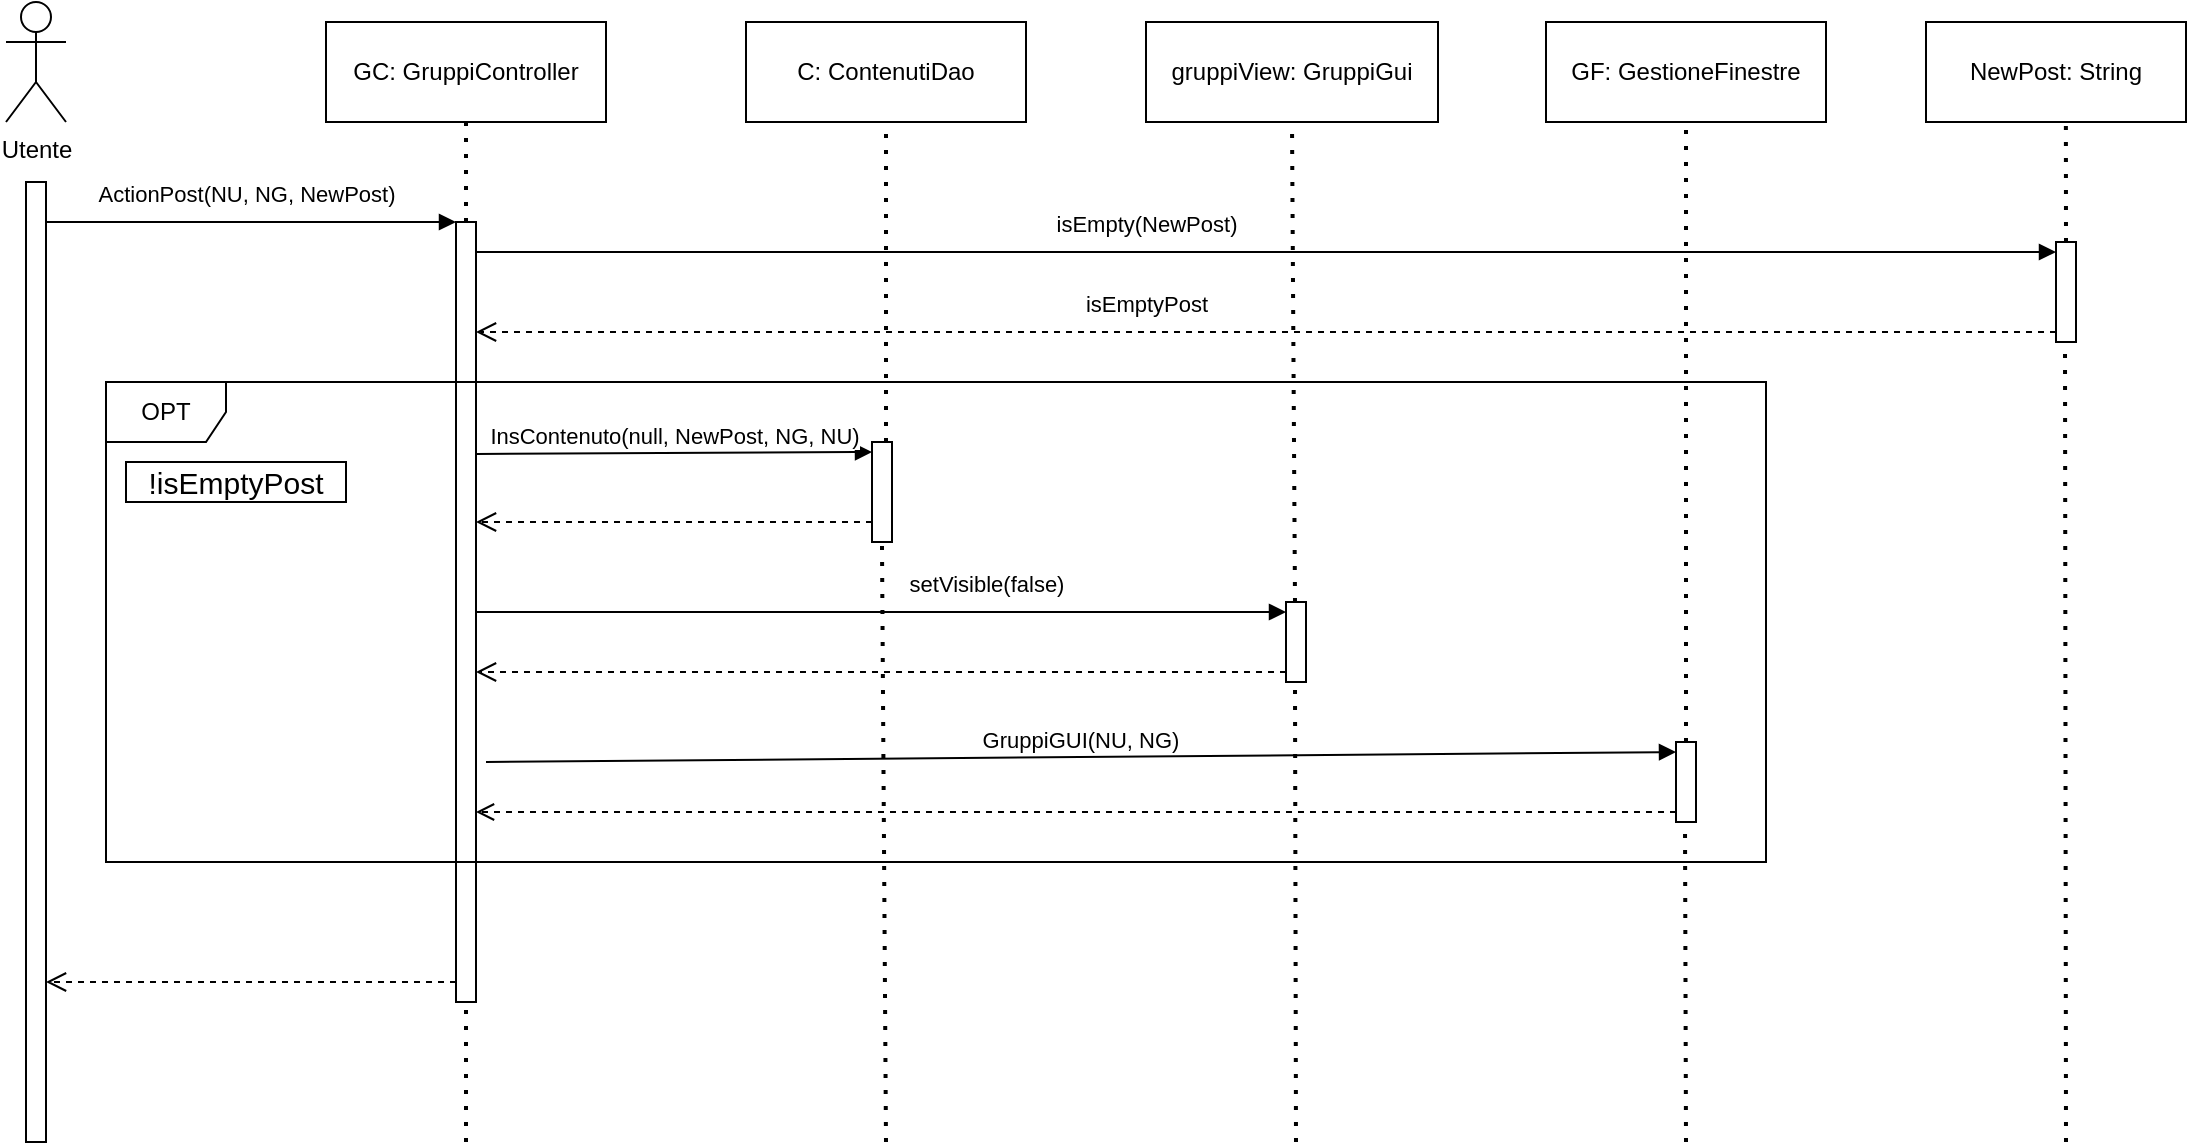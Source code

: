 <mxfile version="24.7.17">
  <diagram name="Pagina-1" id="8PWBsDYuOVdrBzMtfkwO">
    <mxGraphModel dx="1434" dy="738" grid="1" gridSize="10" guides="1" tooltips="1" connect="1" arrows="1" fold="1" page="1" pageScale="1" pageWidth="827" pageHeight="1169" math="0" shadow="0">
      <root>
        <mxCell id="0" />
        <mxCell id="1" parent="0" />
        <mxCell id="oQ5qW9e3a5djnMN9H6_b-1" value="Utente" style="shape=umlActor;verticalLabelPosition=bottom;verticalAlign=top;html=1;" parent="1" vertex="1">
          <mxGeometry x="30" y="70" width="30" height="60" as="geometry" />
        </mxCell>
        <mxCell id="5TKSi7IiPSplJKDnQ_oW-1" value="" style="html=1;points=[[0,0,0,0,5],[0,1,0,0,-5],[1,0,0,0,5],[1,1,0,0,-5]];perimeter=orthogonalPerimeter;outlineConnect=0;targetShapes=umlLifeline;portConstraint=eastwest;newEdgeStyle={&quot;curved&quot;:0,&quot;rounded&quot;:0};" vertex="1" parent="1">
          <mxGeometry x="40" y="160" width="10" height="480" as="geometry" />
        </mxCell>
        <mxCell id="5TKSi7IiPSplJKDnQ_oW-2" value="GC: GruppiController" style="html=1;whiteSpace=wrap;" vertex="1" parent="1">
          <mxGeometry x="190" y="80" width="140" height="50" as="geometry" />
        </mxCell>
        <mxCell id="5TKSi7IiPSplJKDnQ_oW-4" value="" style="html=1;points=[[0,0,0,0,5],[0,1,0,0,-5],[1,0,0,0,5],[1,1,0,0,-5]];perimeter=orthogonalPerimeter;outlineConnect=0;targetShapes=umlLifeline;portConstraint=eastwest;newEdgeStyle={&quot;curved&quot;:0,&quot;rounded&quot;:0};" vertex="1" parent="1">
          <mxGeometry x="255" y="180" width="10" height="390" as="geometry" />
        </mxCell>
        <mxCell id="5TKSi7IiPSplJKDnQ_oW-5" value="ActionPost(NU, NG, NewPost)" style="html=1;verticalAlign=bottom;endArrow=block;curved=0;rounded=0;entryX=0;entryY=0;entryDx=0;entryDy=5;entryPerimeter=0;exitX=1;exitY=0;exitDx=0;exitDy=5;exitPerimeter=0;" edge="1" parent="1">
          <mxGeometry x="-0.024" y="5" width="80" relative="1" as="geometry">
            <mxPoint x="50" y="180" as="sourcePoint" />
            <mxPoint x="255" y="180" as="targetPoint" />
            <mxPoint as="offset" />
          </mxGeometry>
        </mxCell>
        <mxCell id="5TKSi7IiPSplJKDnQ_oW-7" value="gruppiView: GruppiGui" style="html=1;whiteSpace=wrap;" vertex="1" parent="1">
          <mxGeometry x="600" y="80" width="146" height="50" as="geometry" />
        </mxCell>
        <mxCell id="5TKSi7IiPSplJKDnQ_oW-8" value="C: ContenutiDao" style="html=1;whiteSpace=wrap;" vertex="1" parent="1">
          <mxGeometry x="400" y="80" width="140" height="50" as="geometry" />
        </mxCell>
        <mxCell id="5TKSi7IiPSplJKDnQ_oW-9" value="GF: GestioneFinestre" style="html=1;whiteSpace=wrap;" vertex="1" parent="1">
          <mxGeometry x="800" y="80" width="140" height="50" as="geometry" />
        </mxCell>
        <mxCell id="5TKSi7IiPSplJKDnQ_oW-10" value="" style="html=1;points=[[0,0,0,0,5],[0,1,0,0,-5],[1,0,0,0,5],[1,1,0,0,-5]];perimeter=orthogonalPerimeter;outlineConnect=0;targetShapes=umlLifeline;portConstraint=eastwest;newEdgeStyle={&quot;curved&quot;:0,&quot;rounded&quot;:0};" vertex="1" parent="1">
          <mxGeometry x="463" y="290" width="10" height="50" as="geometry" />
        </mxCell>
        <mxCell id="5TKSi7IiPSplJKDnQ_oW-11" value="InsContenuto(null, NewPost, NG, NU)" style="html=1;verticalAlign=bottom;endArrow=block;curved=0;rounded=0;entryX=0;entryY=0;entryDx=0;entryDy=5;entryPerimeter=0;exitX=1.2;exitY=0.052;exitDx=0;exitDy=0;exitPerimeter=0;" edge="1" parent="1" target="5TKSi7IiPSplJKDnQ_oW-10">
          <mxGeometry width="80" relative="1" as="geometry">
            <mxPoint x="265" y="296" as="sourcePoint" />
            <mxPoint x="343" y="300" as="targetPoint" />
          </mxGeometry>
        </mxCell>
        <mxCell id="5TKSi7IiPSplJKDnQ_oW-12" value="" style="endArrow=none;dashed=1;html=1;dashPattern=1 3;strokeWidth=2;rounded=0;entryX=0.5;entryY=1;entryDx=0;entryDy=0;" edge="1" parent="1" source="5TKSi7IiPSplJKDnQ_oW-10" target="5TKSi7IiPSplJKDnQ_oW-8">
          <mxGeometry width="50" height="50" relative="1" as="geometry">
            <mxPoint x="469.5" y="250" as="sourcePoint" />
            <mxPoint x="469.5" y="190" as="targetPoint" />
          </mxGeometry>
        </mxCell>
        <mxCell id="5TKSi7IiPSplJKDnQ_oW-13" value="" style="html=1;verticalAlign=bottom;endArrow=open;dashed=1;endSize=8;curved=0;rounded=0;" edge="1" parent="1" target="5TKSi7IiPSplJKDnQ_oW-4">
          <mxGeometry relative="1" as="geometry">
            <mxPoint x="463" y="330" as="sourcePoint" />
            <mxPoint x="383" y="330" as="targetPoint" />
          </mxGeometry>
        </mxCell>
        <mxCell id="5TKSi7IiPSplJKDnQ_oW-14" value="" style="html=1;points=[[0,0,0,0,5],[0,1,0,0,-5],[1,0,0,0,5],[1,1,0,0,-5]];perimeter=orthogonalPerimeter;outlineConnect=0;targetShapes=umlLifeline;portConstraint=eastwest;newEdgeStyle={&quot;curved&quot;:0,&quot;rounded&quot;:0};" vertex="1" parent="1">
          <mxGeometry x="670" y="370" width="10" height="40" as="geometry" />
        </mxCell>
        <mxCell id="5TKSi7IiPSplJKDnQ_oW-15" value="setVisible(false)" style="html=1;verticalAlign=bottom;endArrow=block;curved=0;rounded=0;entryX=0;entryY=0;entryDx=0;entryDy=5;" edge="1" target="5TKSi7IiPSplJKDnQ_oW-14" parent="1" source="5TKSi7IiPSplJKDnQ_oW-4">
          <mxGeometry x="0.259" y="5" relative="1" as="geometry">
            <mxPoint x="600" y="375" as="sourcePoint" />
            <mxPoint as="offset" />
          </mxGeometry>
        </mxCell>
        <mxCell id="5TKSi7IiPSplJKDnQ_oW-16" value="" style="html=1;verticalAlign=bottom;endArrow=open;dashed=1;endSize=8;curved=0;rounded=0;exitX=0;exitY=1;exitDx=0;exitDy=-5;" edge="1" source="5TKSi7IiPSplJKDnQ_oW-14" parent="1" target="5TKSi7IiPSplJKDnQ_oW-4">
          <mxGeometry relative="1" as="geometry">
            <mxPoint x="600" y="445" as="targetPoint" />
          </mxGeometry>
        </mxCell>
        <mxCell id="5TKSi7IiPSplJKDnQ_oW-17" value="" style="html=1;points=[[0,0,0,0,5],[0,1,0,0,-5],[1,0,0,0,5],[1,1,0,0,-5]];perimeter=orthogonalPerimeter;outlineConnect=0;targetShapes=umlLifeline;portConstraint=eastwest;newEdgeStyle={&quot;curved&quot;:0,&quot;rounded&quot;:0};" vertex="1" parent="1">
          <mxGeometry x="865" y="440" width="10" height="40" as="geometry" />
        </mxCell>
        <mxCell id="5TKSi7IiPSplJKDnQ_oW-18" value="GruppiGUI(NU, NG)" style="html=1;verticalAlign=bottom;endArrow=block;curved=0;rounded=0;entryX=0;entryY=0;entryDx=0;entryDy=5;" edge="1" target="5TKSi7IiPSplJKDnQ_oW-17" parent="1">
          <mxGeometry relative="1" as="geometry">
            <mxPoint x="270" y="450" as="sourcePoint" />
          </mxGeometry>
        </mxCell>
        <mxCell id="5TKSi7IiPSplJKDnQ_oW-19" value="" style="html=1;verticalAlign=bottom;endArrow=open;dashed=1;endSize=7;curved=0;rounded=0;exitX=0;exitY=1;exitDx=0;exitDy=-5;targetPerimeterSpacing=0;" edge="1" source="5TKSi7IiPSplJKDnQ_oW-17" parent="1" target="5TKSi7IiPSplJKDnQ_oW-4">
          <mxGeometry x="0.025" y="-5" relative="1" as="geometry">
            <mxPoint x="800" y="565" as="targetPoint" />
            <mxPoint as="offset" />
          </mxGeometry>
        </mxCell>
        <mxCell id="5TKSi7IiPSplJKDnQ_oW-20" value="" style="endArrow=none;dashed=1;html=1;dashPattern=1 3;strokeWidth=2;rounded=0;entryX=0.5;entryY=1;entryDx=0;entryDy=0;" edge="1" parent="1" target="5TKSi7IiPSplJKDnQ_oW-7">
          <mxGeometry width="50" height="50" relative="1" as="geometry">
            <mxPoint x="674.5" y="370" as="sourcePoint" />
            <mxPoint x="674.5" y="190" as="targetPoint" />
          </mxGeometry>
        </mxCell>
        <mxCell id="5TKSi7IiPSplJKDnQ_oW-21" value="" style="endArrow=none;dashed=1;html=1;dashPattern=1 3;strokeWidth=2;rounded=0;entryX=0.5;entryY=1;entryDx=0;entryDy=0;" edge="1" parent="1" target="5TKSi7IiPSplJKDnQ_oW-9">
          <mxGeometry width="50" height="50" relative="1" as="geometry">
            <mxPoint x="870" y="440" as="sourcePoint" />
            <mxPoint x="875" y="150" as="targetPoint" />
          </mxGeometry>
        </mxCell>
        <mxCell id="5TKSi7IiPSplJKDnQ_oW-22" value="OPT" style="shape=umlFrame;whiteSpace=wrap;html=1;pointerEvents=0;" vertex="1" parent="1">
          <mxGeometry x="80" y="260" width="830" height="240" as="geometry" />
        </mxCell>
        <mxCell id="5TKSi7IiPSplJKDnQ_oW-24" value="" style="html=1;verticalAlign=bottom;endArrow=open;dashed=1;endSize=8;curved=0;rounded=0;" edge="1" parent="1">
          <mxGeometry relative="1" as="geometry">
            <mxPoint x="255" y="560" as="sourcePoint" />
            <mxPoint x="50" y="560" as="targetPoint" />
          </mxGeometry>
        </mxCell>
        <mxCell id="5TKSi7IiPSplJKDnQ_oW-25" value="" style="endArrow=none;dashed=1;html=1;dashPattern=1 3;strokeWidth=2;rounded=0;entryX=0.5;entryY=1.04;entryDx=0;entryDy=0;entryPerimeter=0;" edge="1" parent="1" target="5TKSi7IiPSplJKDnQ_oW-10">
          <mxGeometry width="50" height="50" relative="1" as="geometry">
            <mxPoint x="470" y="640" as="sourcePoint" />
            <mxPoint x="513" y="520" as="targetPoint" />
          </mxGeometry>
        </mxCell>
        <mxCell id="5TKSi7IiPSplJKDnQ_oW-26" value="" style="endArrow=none;dashed=1;html=1;dashPattern=1 3;strokeWidth=2;rounded=0;" edge="1" parent="1">
          <mxGeometry width="50" height="50" relative="1" as="geometry">
            <mxPoint x="675" y="640" as="sourcePoint" />
            <mxPoint x="674.5" y="410" as="targetPoint" />
          </mxGeometry>
        </mxCell>
        <mxCell id="5TKSi7IiPSplJKDnQ_oW-27" value="" style="endArrow=none;dashed=1;html=1;dashPattern=1 3;strokeWidth=2;rounded=0;" edge="1" parent="1">
          <mxGeometry width="50" height="50" relative="1" as="geometry">
            <mxPoint x="870" y="640" as="sourcePoint" />
            <mxPoint x="869.5" y="480" as="targetPoint" />
          </mxGeometry>
        </mxCell>
        <mxCell id="5TKSi7IiPSplJKDnQ_oW-28" value="NewPost: String" style="html=1;whiteSpace=wrap;" vertex="1" parent="1">
          <mxGeometry x="990" y="80" width="130" height="50" as="geometry" />
        </mxCell>
        <mxCell id="5TKSi7IiPSplJKDnQ_oW-30" value="" style="endArrow=none;dashed=1;html=1;dashPattern=1 3;strokeWidth=2;rounded=0;entryX=0.5;entryY=1;entryDx=0;entryDy=0;" edge="1" parent="1" source="5TKSi7IiPSplJKDnQ_oW-4" target="5TKSi7IiPSplJKDnQ_oW-2">
          <mxGeometry width="50" height="50" relative="1" as="geometry">
            <mxPoint x="300" y="210" as="sourcePoint" />
            <mxPoint x="350" y="160" as="targetPoint" />
          </mxGeometry>
        </mxCell>
        <mxCell id="5TKSi7IiPSplJKDnQ_oW-31" value="" style="html=1;points=[[0,0,0,0,5],[0,1,0,0,-5],[1,0,0,0,5],[1,1,0,0,-5]];perimeter=orthogonalPerimeter;outlineConnect=0;targetShapes=umlLifeline;portConstraint=eastwest;newEdgeStyle={&quot;curved&quot;:0,&quot;rounded&quot;:0};" vertex="1" parent="1">
          <mxGeometry x="1055" y="190" width="10" height="50" as="geometry" />
        </mxCell>
        <mxCell id="5TKSi7IiPSplJKDnQ_oW-32" value="isEmpty(NewPost)" style="html=1;verticalAlign=bottom;endArrow=block;curved=0;rounded=0;entryX=0;entryY=0;entryDx=0;entryDy=5;" edge="1" target="5TKSi7IiPSplJKDnQ_oW-31" parent="1">
          <mxGeometry x="-0.152" y="5" relative="1" as="geometry">
            <mxPoint x="265" y="195" as="sourcePoint" />
            <mxPoint as="offset" />
          </mxGeometry>
        </mxCell>
        <mxCell id="5TKSi7IiPSplJKDnQ_oW-33" value="isEmptyPost" style="html=1;verticalAlign=bottom;endArrow=open;dashed=1;endSize=8;curved=0;rounded=0;exitX=0;exitY=1;exitDx=0;exitDy=-5;" edge="1" source="5TKSi7IiPSplJKDnQ_oW-31" parent="1" target="5TKSi7IiPSplJKDnQ_oW-4">
          <mxGeometry x="0.152" y="-5" relative="1" as="geometry">
            <mxPoint x="975" y="235" as="targetPoint" />
            <mxPoint as="offset" />
          </mxGeometry>
        </mxCell>
        <mxCell id="5TKSi7IiPSplJKDnQ_oW-34" value="&lt;font style=&quot;font-size: 15px;&quot;&gt;!isEmptyPost&lt;/font&gt;" style="rounded=0;whiteSpace=wrap;html=1;" vertex="1" parent="1">
          <mxGeometry x="90" y="300" width="110" height="20" as="geometry" />
        </mxCell>
        <mxCell id="5TKSi7IiPSplJKDnQ_oW-35" value="" style="endArrow=none;dashed=1;html=1;dashPattern=1 3;strokeWidth=2;rounded=0;" edge="1" parent="1">
          <mxGeometry width="50" height="50" relative="1" as="geometry">
            <mxPoint x="1060" y="640" as="sourcePoint" />
            <mxPoint x="1059.5" y="240" as="targetPoint" />
          </mxGeometry>
        </mxCell>
        <mxCell id="5TKSi7IiPSplJKDnQ_oW-36" value="" style="endArrow=none;dashed=1;html=1;dashPattern=1 3;strokeWidth=2;rounded=0;entryX=0.538;entryY=1;entryDx=0;entryDy=0;entryPerimeter=0;" edge="1" parent="1" target="5TKSi7IiPSplJKDnQ_oW-28">
          <mxGeometry width="50" height="50" relative="1" as="geometry">
            <mxPoint x="1060" y="190" as="sourcePoint" />
            <mxPoint x="1110" y="140" as="targetPoint" />
          </mxGeometry>
        </mxCell>
        <mxCell id="5TKSi7IiPSplJKDnQ_oW-37" value="" style="endArrow=none;dashed=1;html=1;dashPattern=1 3;strokeWidth=2;rounded=0;" edge="1" parent="1" target="5TKSi7IiPSplJKDnQ_oW-4">
          <mxGeometry width="50" height="50" relative="1" as="geometry">
            <mxPoint x="260" y="640" as="sourcePoint" />
            <mxPoint x="260" y="580" as="targetPoint" />
          </mxGeometry>
        </mxCell>
      </root>
    </mxGraphModel>
  </diagram>
</mxfile>
